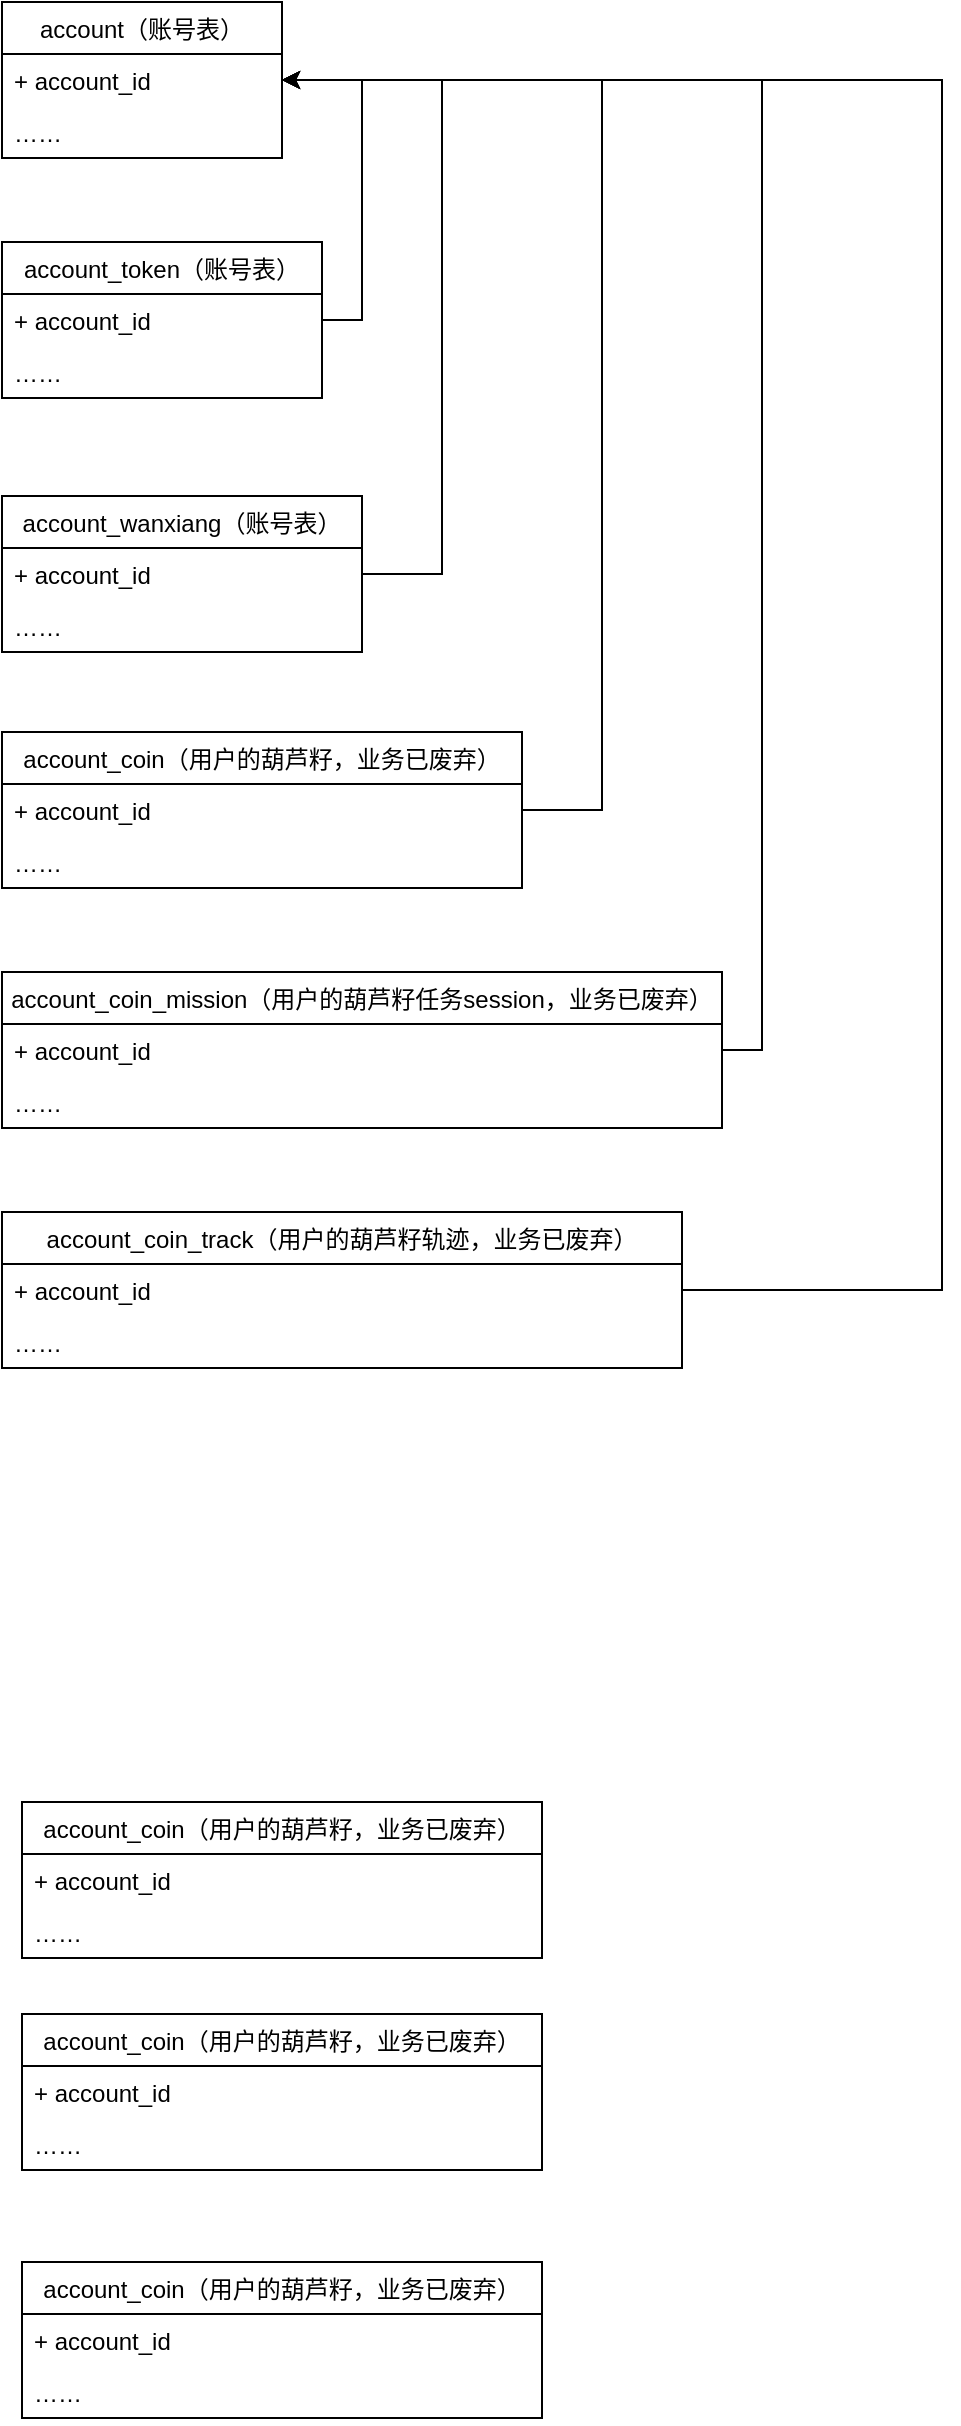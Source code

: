 <mxfile version="14.6.6" type="github">
  <diagram id="eI7UT581rM6D1BWotubY" name="第 1 页">
    <mxGraphModel dx="880" dy="381" grid="1" gridSize="10" guides="1" tooltips="1" connect="1" arrows="1" fold="1" page="1" pageScale="1" pageWidth="827" pageHeight="1169" math="0" shadow="0">
      <root>
        <mxCell id="0" />
        <mxCell id="1" parent="0" />
        <mxCell id="aFPNusxbS2KTtpJf8lNt-1" value="account（账号表）" style="swimlane;fontStyle=0;childLayout=stackLayout;horizontal=1;startSize=26;fillColor=none;horizontalStack=0;resizeParent=1;resizeParentMax=0;resizeLast=0;collapsible=1;marginBottom=0;" vertex="1" parent="1">
          <mxGeometry x="200" y="220" width="140" height="78" as="geometry" />
        </mxCell>
        <mxCell id="aFPNusxbS2KTtpJf8lNt-2" value="+ account_id" style="text;strokeColor=none;fillColor=none;align=left;verticalAlign=top;spacingLeft=4;spacingRight=4;overflow=hidden;rotatable=0;points=[[0,0.5],[1,0.5]];portConstraint=eastwest;" vertex="1" parent="aFPNusxbS2KTtpJf8lNt-1">
          <mxGeometry y="26" width="140" height="26" as="geometry" />
        </mxCell>
        <mxCell id="aFPNusxbS2KTtpJf8lNt-4" value="……" style="text;strokeColor=none;fillColor=none;align=left;verticalAlign=top;spacingLeft=4;spacingRight=4;overflow=hidden;rotatable=0;points=[[0,0.5],[1,0.5]];portConstraint=eastwest;" vertex="1" parent="aFPNusxbS2KTtpJf8lNt-1">
          <mxGeometry y="52" width="140" height="26" as="geometry" />
        </mxCell>
        <mxCell id="aFPNusxbS2KTtpJf8lNt-5" value="account_coin（用户的葫芦籽，业务已废弃）" style="swimlane;fontStyle=0;childLayout=stackLayout;horizontal=1;startSize=26;fillColor=none;horizontalStack=0;resizeParent=1;resizeParentMax=0;resizeLast=0;collapsible=1;marginBottom=0;" vertex="1" parent="1">
          <mxGeometry x="200" y="585" width="260" height="78" as="geometry" />
        </mxCell>
        <mxCell id="aFPNusxbS2KTtpJf8lNt-6" value="+ account_id" style="text;strokeColor=none;fillColor=none;align=left;verticalAlign=top;spacingLeft=4;spacingRight=4;overflow=hidden;rotatable=0;points=[[0,0.5],[1,0.5]];portConstraint=eastwest;" vertex="1" parent="aFPNusxbS2KTtpJf8lNt-5">
          <mxGeometry y="26" width="260" height="26" as="geometry" />
        </mxCell>
        <mxCell id="aFPNusxbS2KTtpJf8lNt-7" value="……" style="text;strokeColor=none;fillColor=none;align=left;verticalAlign=top;spacingLeft=4;spacingRight=4;overflow=hidden;rotatable=0;points=[[0,0.5],[1,0.5]];portConstraint=eastwest;" vertex="1" parent="aFPNusxbS2KTtpJf8lNt-5">
          <mxGeometry y="52" width="260" height="26" as="geometry" />
        </mxCell>
        <mxCell id="aFPNusxbS2KTtpJf8lNt-8" value="account_coin_mission（用户的葫芦籽任务session，业务已废弃）" style="swimlane;fontStyle=0;childLayout=stackLayout;horizontal=1;startSize=26;fillColor=none;horizontalStack=0;resizeParent=1;resizeParentMax=0;resizeLast=0;collapsible=1;marginBottom=0;" vertex="1" parent="1">
          <mxGeometry x="200" y="705" width="360" height="78" as="geometry" />
        </mxCell>
        <mxCell id="aFPNusxbS2KTtpJf8lNt-9" value="+ account_id" style="text;strokeColor=none;fillColor=none;align=left;verticalAlign=top;spacingLeft=4;spacingRight=4;overflow=hidden;rotatable=0;points=[[0,0.5],[1,0.5]];portConstraint=eastwest;" vertex="1" parent="aFPNusxbS2KTtpJf8lNt-8">
          <mxGeometry y="26" width="360" height="26" as="geometry" />
        </mxCell>
        <mxCell id="aFPNusxbS2KTtpJf8lNt-10" value="……" style="text;strokeColor=none;fillColor=none;align=left;verticalAlign=top;spacingLeft=4;spacingRight=4;overflow=hidden;rotatable=0;points=[[0,0.5],[1,0.5]];portConstraint=eastwest;" vertex="1" parent="aFPNusxbS2KTtpJf8lNt-8">
          <mxGeometry y="52" width="360" height="26" as="geometry" />
        </mxCell>
        <mxCell id="aFPNusxbS2KTtpJf8lNt-11" value="account_coin（用户的葫芦籽，业务已废弃）" style="swimlane;fontStyle=0;childLayout=stackLayout;horizontal=1;startSize=26;fillColor=none;horizontalStack=0;resizeParent=1;resizeParentMax=0;resizeLast=0;collapsible=1;marginBottom=0;" vertex="1" parent="1">
          <mxGeometry x="210" y="1350" width="260" height="78" as="geometry" />
        </mxCell>
        <mxCell id="aFPNusxbS2KTtpJf8lNt-12" value="+ account_id" style="text;strokeColor=none;fillColor=none;align=left;verticalAlign=top;spacingLeft=4;spacingRight=4;overflow=hidden;rotatable=0;points=[[0,0.5],[1,0.5]];portConstraint=eastwest;" vertex="1" parent="aFPNusxbS2KTtpJf8lNt-11">
          <mxGeometry y="26" width="260" height="26" as="geometry" />
        </mxCell>
        <mxCell id="aFPNusxbS2KTtpJf8lNt-13" value="……" style="text;strokeColor=none;fillColor=none;align=left;verticalAlign=top;spacingLeft=4;spacingRight=4;overflow=hidden;rotatable=0;points=[[0,0.5],[1,0.5]];portConstraint=eastwest;" vertex="1" parent="aFPNusxbS2KTtpJf8lNt-11">
          <mxGeometry y="52" width="260" height="26" as="geometry" />
        </mxCell>
        <mxCell id="aFPNusxbS2KTtpJf8lNt-14" value="account_coin（用户的葫芦籽，业务已废弃）" style="swimlane;fontStyle=0;childLayout=stackLayout;horizontal=1;startSize=26;fillColor=none;horizontalStack=0;resizeParent=1;resizeParentMax=0;resizeLast=0;collapsible=1;marginBottom=0;" vertex="1" parent="1">
          <mxGeometry x="210" y="1120" width="260" height="78" as="geometry" />
        </mxCell>
        <mxCell id="aFPNusxbS2KTtpJf8lNt-15" value="+ account_id" style="text;strokeColor=none;fillColor=none;align=left;verticalAlign=top;spacingLeft=4;spacingRight=4;overflow=hidden;rotatable=0;points=[[0,0.5],[1,0.5]];portConstraint=eastwest;" vertex="1" parent="aFPNusxbS2KTtpJf8lNt-14">
          <mxGeometry y="26" width="260" height="26" as="geometry" />
        </mxCell>
        <mxCell id="aFPNusxbS2KTtpJf8lNt-16" value="……" style="text;strokeColor=none;fillColor=none;align=left;verticalAlign=top;spacingLeft=4;spacingRight=4;overflow=hidden;rotatable=0;points=[[0,0.5],[1,0.5]];portConstraint=eastwest;" vertex="1" parent="aFPNusxbS2KTtpJf8lNt-14">
          <mxGeometry y="52" width="260" height="26" as="geometry" />
        </mxCell>
        <mxCell id="aFPNusxbS2KTtpJf8lNt-17" value="account_coin（用户的葫芦籽，业务已废弃）" style="swimlane;fontStyle=0;childLayout=stackLayout;horizontal=1;startSize=26;fillColor=none;horizontalStack=0;resizeParent=1;resizeParentMax=0;resizeLast=0;collapsible=1;marginBottom=0;" vertex="1" parent="1">
          <mxGeometry x="210" y="1226" width="260" height="78" as="geometry" />
        </mxCell>
        <mxCell id="aFPNusxbS2KTtpJf8lNt-18" value="+ account_id" style="text;strokeColor=none;fillColor=none;align=left;verticalAlign=top;spacingLeft=4;spacingRight=4;overflow=hidden;rotatable=0;points=[[0,0.5],[1,0.5]];portConstraint=eastwest;" vertex="1" parent="aFPNusxbS2KTtpJf8lNt-17">
          <mxGeometry y="26" width="260" height="26" as="geometry" />
        </mxCell>
        <mxCell id="aFPNusxbS2KTtpJf8lNt-19" value="……" style="text;strokeColor=none;fillColor=none;align=left;verticalAlign=top;spacingLeft=4;spacingRight=4;overflow=hidden;rotatable=0;points=[[0,0.5],[1,0.5]];portConstraint=eastwest;" vertex="1" parent="aFPNusxbS2KTtpJf8lNt-17">
          <mxGeometry y="52" width="260" height="26" as="geometry" />
        </mxCell>
        <mxCell id="aFPNusxbS2KTtpJf8lNt-21" value="account_coin_track（用户的葫芦籽轨迹，业务已废弃）" style="swimlane;fontStyle=0;childLayout=stackLayout;horizontal=1;startSize=26;fillColor=none;horizontalStack=0;resizeParent=1;resizeParentMax=0;resizeLast=0;collapsible=1;marginBottom=0;" vertex="1" parent="1">
          <mxGeometry x="200" y="825" width="340" height="78" as="geometry" />
        </mxCell>
        <mxCell id="aFPNusxbS2KTtpJf8lNt-22" value="+ account_id" style="text;strokeColor=none;fillColor=none;align=left;verticalAlign=top;spacingLeft=4;spacingRight=4;overflow=hidden;rotatable=0;points=[[0,0.5],[1,0.5]];portConstraint=eastwest;" vertex="1" parent="aFPNusxbS2KTtpJf8lNt-21">
          <mxGeometry y="26" width="340" height="26" as="geometry" />
        </mxCell>
        <mxCell id="aFPNusxbS2KTtpJf8lNt-23" value="……" style="text;strokeColor=none;fillColor=none;align=left;verticalAlign=top;spacingLeft=4;spacingRight=4;overflow=hidden;rotatable=0;points=[[0,0.5],[1,0.5]];portConstraint=eastwest;" vertex="1" parent="aFPNusxbS2KTtpJf8lNt-21">
          <mxGeometry y="52" width="340" height="26" as="geometry" />
        </mxCell>
        <mxCell id="aFPNusxbS2KTtpJf8lNt-24" style="edgeStyle=orthogonalEdgeStyle;rounded=0;orthogonalLoop=1;jettySize=auto;html=1;exitX=1;exitY=0.5;exitDx=0;exitDy=0;entryX=1;entryY=0.5;entryDx=0;entryDy=0;" edge="1" parent="1" source="aFPNusxbS2KTtpJf8lNt-9" target="aFPNusxbS2KTtpJf8lNt-2">
          <mxGeometry relative="1" as="geometry" />
        </mxCell>
        <mxCell id="aFPNusxbS2KTtpJf8lNt-25" style="edgeStyle=orthogonalEdgeStyle;rounded=0;orthogonalLoop=1;jettySize=auto;html=1;exitX=1;exitY=0.5;exitDx=0;exitDy=0;entryX=1;entryY=0.5;entryDx=0;entryDy=0;" edge="1" parent="1" source="aFPNusxbS2KTtpJf8lNt-6" target="aFPNusxbS2KTtpJf8lNt-2">
          <mxGeometry relative="1" as="geometry">
            <Array as="points">
              <mxPoint x="500" y="624" />
              <mxPoint x="500" y="259" />
            </Array>
          </mxGeometry>
        </mxCell>
        <mxCell id="aFPNusxbS2KTtpJf8lNt-26" style="edgeStyle=orthogonalEdgeStyle;rounded=0;orthogonalLoop=1;jettySize=auto;html=1;exitX=1;exitY=0.5;exitDx=0;exitDy=0;entryX=1;entryY=0.5;entryDx=0;entryDy=0;" edge="1" parent="1" source="aFPNusxbS2KTtpJf8lNt-22" target="aFPNusxbS2KTtpJf8lNt-2">
          <mxGeometry relative="1" as="geometry">
            <Array as="points">
              <mxPoint x="670" y="864" />
              <mxPoint x="670" y="259" />
            </Array>
          </mxGeometry>
        </mxCell>
        <mxCell id="aFPNusxbS2KTtpJf8lNt-27" value="account_token（账号表）" style="swimlane;fontStyle=0;childLayout=stackLayout;horizontal=1;startSize=26;fillColor=none;horizontalStack=0;resizeParent=1;resizeParentMax=0;resizeLast=0;collapsible=1;marginBottom=0;" vertex="1" parent="1">
          <mxGeometry x="200" y="340" width="160" height="78" as="geometry" />
        </mxCell>
        <mxCell id="aFPNusxbS2KTtpJf8lNt-28" value="+ account_id" style="text;strokeColor=none;fillColor=none;align=left;verticalAlign=top;spacingLeft=4;spacingRight=4;overflow=hidden;rotatable=0;points=[[0,0.5],[1,0.5]];portConstraint=eastwest;" vertex="1" parent="aFPNusxbS2KTtpJf8lNt-27">
          <mxGeometry y="26" width="160" height="26" as="geometry" />
        </mxCell>
        <mxCell id="aFPNusxbS2KTtpJf8lNt-29" value="……" style="text;strokeColor=none;fillColor=none;align=left;verticalAlign=top;spacingLeft=4;spacingRight=4;overflow=hidden;rotatable=0;points=[[0,0.5],[1,0.5]];portConstraint=eastwest;" vertex="1" parent="aFPNusxbS2KTtpJf8lNt-27">
          <mxGeometry y="52" width="160" height="26" as="geometry" />
        </mxCell>
        <mxCell id="aFPNusxbS2KTtpJf8lNt-30" style="edgeStyle=orthogonalEdgeStyle;rounded=0;orthogonalLoop=1;jettySize=auto;html=1;exitX=1;exitY=0.5;exitDx=0;exitDy=0;entryX=1;entryY=0.5;entryDx=0;entryDy=0;" edge="1" parent="1" source="aFPNusxbS2KTtpJf8lNt-28" target="aFPNusxbS2KTtpJf8lNt-2">
          <mxGeometry relative="1" as="geometry" />
        </mxCell>
        <mxCell id="aFPNusxbS2KTtpJf8lNt-31" value="account_wanxiang（账号表）" style="swimlane;fontStyle=0;childLayout=stackLayout;horizontal=1;startSize=26;fillColor=none;horizontalStack=0;resizeParent=1;resizeParentMax=0;resizeLast=0;collapsible=1;marginBottom=0;" vertex="1" parent="1">
          <mxGeometry x="200" y="467" width="180" height="78" as="geometry" />
        </mxCell>
        <mxCell id="aFPNusxbS2KTtpJf8lNt-32" value="+ account_id" style="text;strokeColor=none;fillColor=none;align=left;verticalAlign=top;spacingLeft=4;spacingRight=4;overflow=hidden;rotatable=0;points=[[0,0.5],[1,0.5]];portConstraint=eastwest;" vertex="1" parent="aFPNusxbS2KTtpJf8lNt-31">
          <mxGeometry y="26" width="180" height="26" as="geometry" />
        </mxCell>
        <mxCell id="aFPNusxbS2KTtpJf8lNt-33" value="……" style="text;strokeColor=none;fillColor=none;align=left;verticalAlign=top;spacingLeft=4;spacingRight=4;overflow=hidden;rotatable=0;points=[[0,0.5],[1,0.5]];portConstraint=eastwest;" vertex="1" parent="aFPNusxbS2KTtpJf8lNt-31">
          <mxGeometry y="52" width="180" height="26" as="geometry" />
        </mxCell>
        <mxCell id="aFPNusxbS2KTtpJf8lNt-34" style="edgeStyle=orthogonalEdgeStyle;rounded=0;orthogonalLoop=1;jettySize=auto;html=1;exitX=1;exitY=0.5;exitDx=0;exitDy=0;entryX=1;entryY=0.5;entryDx=0;entryDy=0;" edge="1" parent="1" source="aFPNusxbS2KTtpJf8lNt-32" target="aFPNusxbS2KTtpJf8lNt-2">
          <mxGeometry relative="1" as="geometry">
            <Array as="points">
              <mxPoint x="420" y="506" />
              <mxPoint x="420" y="259" />
            </Array>
          </mxGeometry>
        </mxCell>
      </root>
    </mxGraphModel>
  </diagram>
</mxfile>

